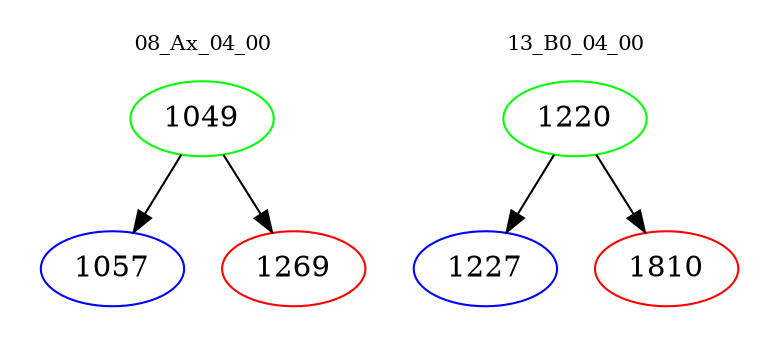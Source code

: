 digraph{
subgraph cluster_0 {
color = white
label = "08_Ax_04_00";
fontsize=10;
T0_1049 [label="1049", color="green"]
T0_1049 -> T0_1057 [color="black"]
T0_1057 [label="1057", color="blue"]
T0_1049 -> T0_1269 [color="black"]
T0_1269 [label="1269", color="red"]
}
subgraph cluster_1 {
color = white
label = "13_B0_04_00";
fontsize=10;
T1_1220 [label="1220", color="green"]
T1_1220 -> T1_1227 [color="black"]
T1_1227 [label="1227", color="blue"]
T1_1220 -> T1_1810 [color="black"]
T1_1810 [label="1810", color="red"]
}
}
